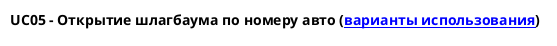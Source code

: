 @startuml

title UC05 - Открытие шлагбаума по номеру авто ([[./uc.puml варианты использования]])



@enduml